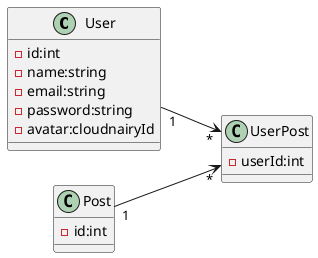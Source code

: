 @startuml 
left to right direction
class User{
    -id:int
    -name:string
    -email:string
    -password:string
    -avatar:cloudnairyId
}
class Post{
    -id:int
}
class UserPost{
    -userId:int
} 

User "1" --> "*" UserPost
Post "1" --> "*" UserPost

@enduml